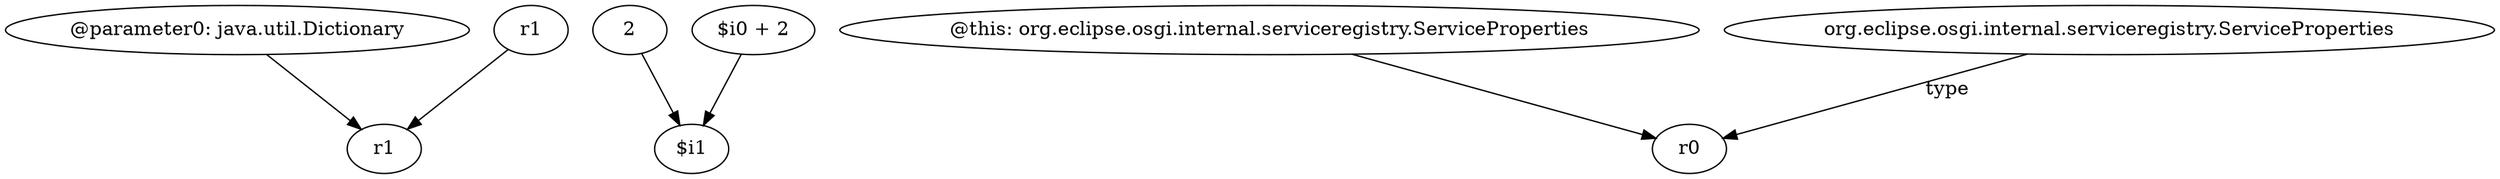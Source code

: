 digraph g {
0[label="@parameter0: java.util.Dictionary"]
1[label="r1"]
0->1[label=""]
2[label="2"]
3[label="$i1"]
2->3[label=""]
4[label="$i0 + 2"]
4->3[label=""]
5[label="@this: org.eclipse.osgi.internal.serviceregistry.ServiceProperties"]
6[label="r0"]
5->6[label=""]
7[label="org.eclipse.osgi.internal.serviceregistry.ServiceProperties"]
7->6[label="type"]
8[label="r1"]
8->1[label=""]
}
